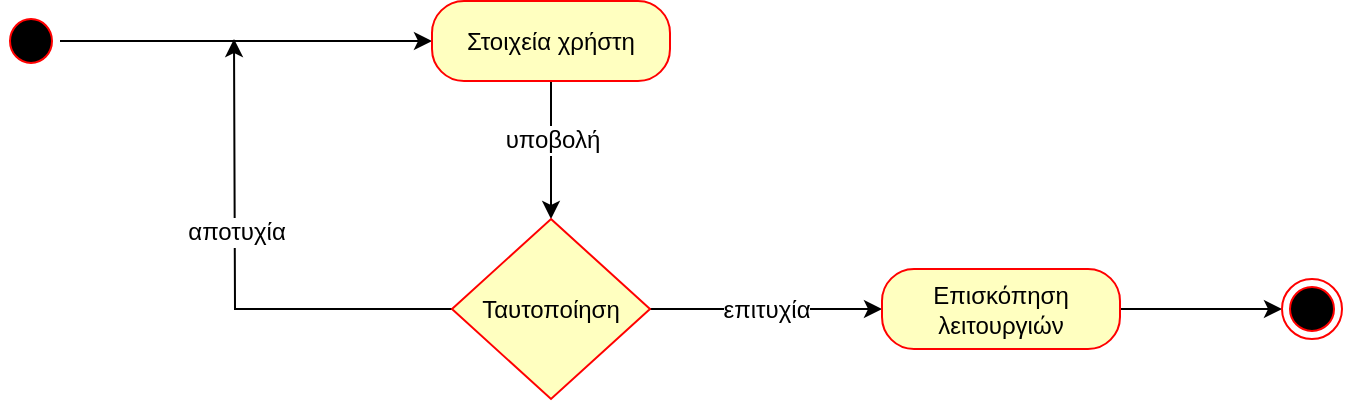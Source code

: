 <mxfile version="10.6.3" type="device"><diagram id="0V9pJodj59Qq-MM6-GM7" name="Page-1"><mxGraphModel dx="961" dy="493" grid="1" gridSize="10" guides="1" tooltips="1" connect="1" arrows="1" fold="1" page="1" pageScale="1" pageWidth="850" pageHeight="1100" math="0" shadow="0"><root><mxCell id="0"/><mxCell id="1" parent="0"/><mxCell id="DJQEBc344Uptwtf-jiUw-1" style="edgeStyle=orthogonalEdgeStyle;rounded=0;orthogonalLoop=1;jettySize=auto;html=1;exitX=1;exitY=0.5;exitDx=0;exitDy=0;entryX=0;entryY=0.5;entryDx=0;entryDy=0;" edge="1" parent="1" source="DJQEBc344Uptwtf-jiUw-2" target="DJQEBc344Uptwtf-jiUw-5"><mxGeometry relative="1" as="geometry"/></mxCell><mxCell id="DJQEBc344Uptwtf-jiUw-2" value="" style="ellipse;html=1;shape=startState;fillColor=#000000;strokeColor=#ff0000;" vertex="1" parent="1"><mxGeometry x="120" y="245.5" width="29" height="30" as="geometry"/></mxCell><mxCell id="DJQEBc344Uptwtf-jiUw-3" style="edgeStyle=orthogonalEdgeStyle;rounded=0;orthogonalLoop=1;jettySize=auto;html=1;exitX=0.5;exitY=1;exitDx=0;exitDy=0;entryX=0.5;entryY=0;entryDx=0;entryDy=0;" edge="1" parent="1" source="DJQEBc344Uptwtf-jiUw-5" target="DJQEBc344Uptwtf-jiUw-9"><mxGeometry relative="1" as="geometry"><Array as="points"><mxPoint x="394" y="301"/><mxPoint x="394" y="301"/></Array></mxGeometry></mxCell><mxCell id="DJQEBc344Uptwtf-jiUw-4" value="υποβολή" style="text;html=1;resizable=0;points=[];align=center;verticalAlign=middle;labelBackgroundColor=#ffffff;" vertex="1" connectable="0" parent="DJQEBc344Uptwtf-jiUw-3"><mxGeometry x="-0.302" y="-2" relative="1" as="geometry"><mxPoint x="2.5" y="5" as="offset"/></mxGeometry></mxCell><mxCell id="DJQEBc344Uptwtf-jiUw-5" value="Στοιχεία χρήστη" style="rounded=1;whiteSpace=wrap;html=1;arcSize=40;fontColor=#000000;fillColor=#ffffc0;strokeColor=#ff0000;" vertex="1" parent="1"><mxGeometry x="335" y="240.5" width="119" height="40" as="geometry"/></mxCell><mxCell id="DJQEBc344Uptwtf-jiUw-6" style="edgeStyle=orthogonalEdgeStyle;rounded=0;orthogonalLoop=1;jettySize=auto;html=1;exitX=0;exitY=0.5;exitDx=0;exitDy=0;" edge="1" parent="1" source="DJQEBc344Uptwtf-jiUw-9"><mxGeometry relative="1" as="geometry"><mxPoint x="236" y="259.5" as="targetPoint"/></mxGeometry></mxCell><mxCell id="DJQEBc344Uptwtf-jiUw-7" value="αποτυχία" style="text;html=1;resizable=0;points=[];align=center;verticalAlign=middle;labelBackgroundColor=#ffffff;" vertex="1" connectable="0" parent="DJQEBc344Uptwtf-jiUw-6"><mxGeometry x="0.098" y="-1" relative="1" as="geometry"><mxPoint x="-1" y="-13.5" as="offset"/></mxGeometry></mxCell><mxCell id="DJQEBc344Uptwtf-jiUw-11" style="edgeStyle=orthogonalEdgeStyle;rounded=0;orthogonalLoop=1;jettySize=auto;html=1;exitX=1;exitY=0.5;exitDx=0;exitDy=0;" edge="1" parent="1" source="DJQEBc344Uptwtf-jiUw-9" target="DJQEBc344Uptwtf-jiUw-10"><mxGeometry relative="1" as="geometry"/></mxCell><mxCell id="DJQEBc344Uptwtf-jiUw-12" value="επιτυχία" style="text;html=1;resizable=0;points=[];align=center;verticalAlign=middle;labelBackgroundColor=#ffffff;" vertex="1" connectable="0" parent="DJQEBc344Uptwtf-jiUw-11"><mxGeometry x="-0.181" y="1" relative="1" as="geometry"><mxPoint x="10.5" y="1" as="offset"/></mxGeometry></mxCell><mxCell id="DJQEBc344Uptwtf-jiUw-9" value="Ταυτοποίηση" style="rhombus;whiteSpace=wrap;html=1;fillColor=#ffffc0;strokeColor=#ff0000;" vertex="1" parent="1"><mxGeometry x="345" y="349.5" width="99" height="90" as="geometry"/></mxCell><mxCell id="DJQEBc344Uptwtf-jiUw-14" style="edgeStyle=orthogonalEdgeStyle;rounded=0;orthogonalLoop=1;jettySize=auto;html=1;exitX=1;exitY=0.5;exitDx=0;exitDy=0;" edge="1" parent="1" source="DJQEBc344Uptwtf-jiUw-10" target="DJQEBc344Uptwtf-jiUw-13"><mxGeometry relative="1" as="geometry"/></mxCell><mxCell id="DJQEBc344Uptwtf-jiUw-10" value="Επισκόπηση λειτουργιών" style="rounded=1;whiteSpace=wrap;html=1;arcSize=40;fontColor=#000000;fillColor=#ffffc0;strokeColor=#ff0000;" vertex="1" parent="1"><mxGeometry x="560" y="374.5" width="119" height="40" as="geometry"/></mxCell><mxCell id="DJQEBc344Uptwtf-jiUw-13" value="" style="ellipse;html=1;shape=endState;fillColor=#000000;strokeColor=#ff0000;" vertex="1" parent="1"><mxGeometry x="760" y="379.5" width="30" height="30" as="geometry"/></mxCell></root></mxGraphModel></diagram></mxfile>